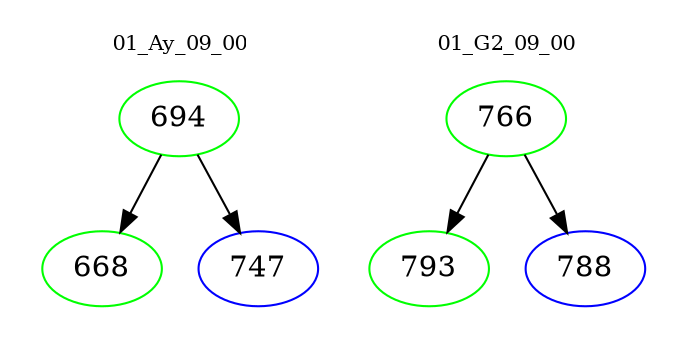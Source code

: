 digraph{
subgraph cluster_0 {
color = white
label = "01_Ay_09_00";
fontsize=10;
T0_694 [label="694", color="green"]
T0_694 -> T0_668 [color="black"]
T0_668 [label="668", color="green"]
T0_694 -> T0_747 [color="black"]
T0_747 [label="747", color="blue"]
}
subgraph cluster_1 {
color = white
label = "01_G2_09_00";
fontsize=10;
T1_766 [label="766", color="green"]
T1_766 -> T1_793 [color="black"]
T1_793 [label="793", color="green"]
T1_766 -> T1_788 [color="black"]
T1_788 [label="788", color="blue"]
}
}
